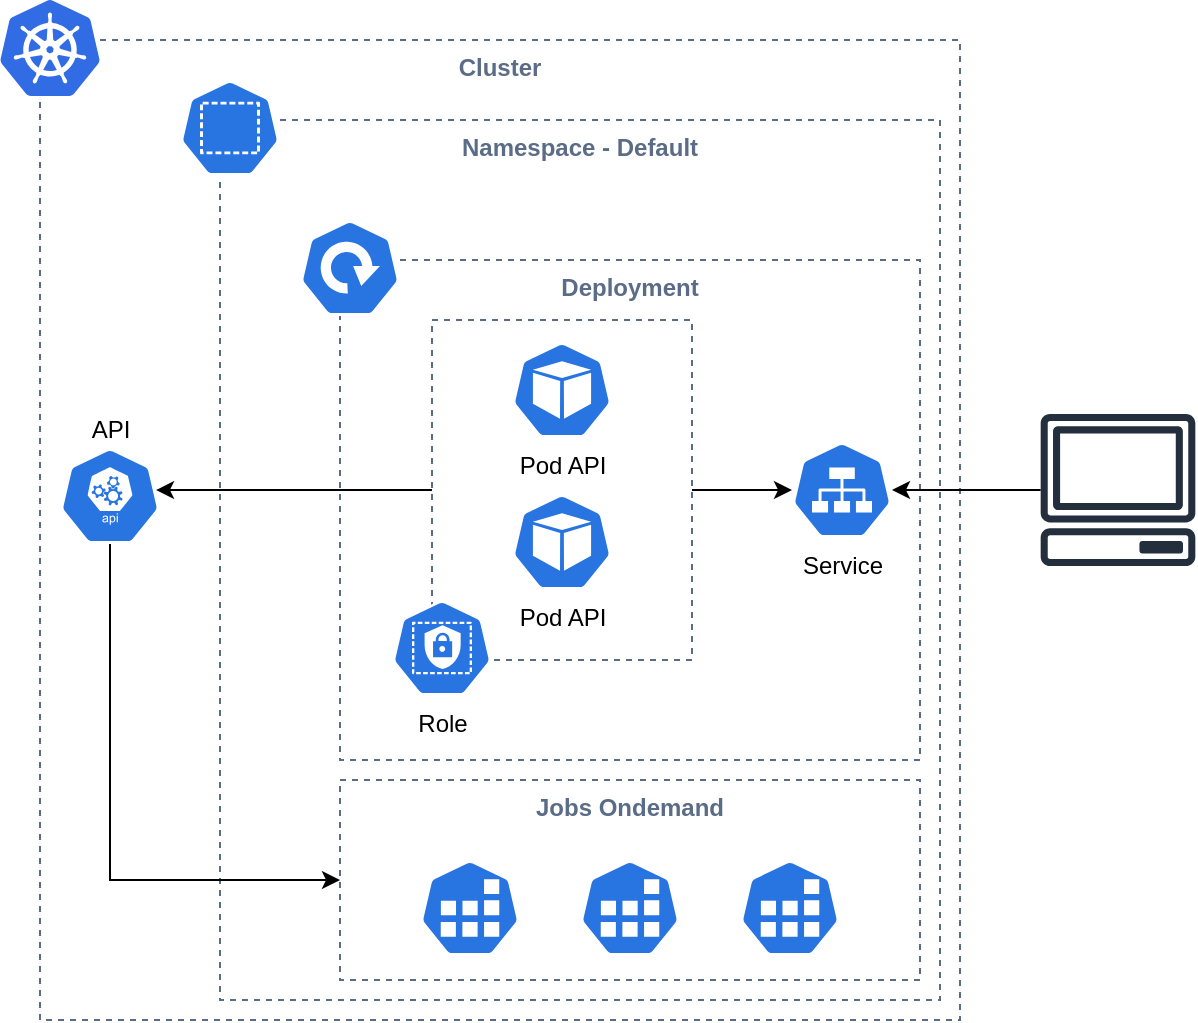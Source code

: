 <mxfile version="19.0.2" type="device"><diagram id="Ht1M8jgEwFfnCIfOTk4-" name="Page-1"><mxGraphModel dx="1182" dy="875" grid="1" gridSize="10" guides="1" tooltips="1" connect="1" arrows="1" fold="1" page="1" pageScale="1" pageWidth="1169" pageHeight="827" math="0" shadow="0"><root><mxCell id="0"/><mxCell id="1" parent="0"/><mxCell id="gheky7fsHihh8EZgZ4-D-19" value="Cluster" style="fillColor=none;strokeColor=#5A6C86;dashed=1;verticalAlign=top;fontStyle=1;fontColor=#5A6C86;" vertex="1" parent="1"><mxGeometry x="280" y="210" width="460" height="490" as="geometry"/></mxCell><mxCell id="gheky7fsHihh8EZgZ4-D-18" value="Namespace - Default" style="fillColor=none;strokeColor=#5A6C86;dashed=1;verticalAlign=top;fontStyle=1;fontColor=#5A6C86;" vertex="1" parent="1"><mxGeometry x="370" y="250" width="360" height="440" as="geometry"/></mxCell><mxCell id="gheky7fsHihh8EZgZ4-D-22" value="Jobs Ondemand" style="fillColor=none;strokeColor=#5A6C86;dashed=1;verticalAlign=top;fontStyle=1;fontColor=#5A6C86;" vertex="1" parent="1"><mxGeometry x="430" y="580" width="290" height="100" as="geometry"/></mxCell><mxCell id="gheky7fsHihh8EZgZ4-D-17" value="Deployment" style="fillColor=none;strokeColor=#5A6C86;dashed=1;verticalAlign=top;fontStyle=1;fontColor=#5A6C86;" vertex="1" parent="1"><mxGeometry x="430" y="320" width="290" height="250" as="geometry"/></mxCell><mxCell id="gheky7fsHihh8EZgZ4-D-1" value="" style="sketch=0;html=1;dashed=0;whitespace=wrap;fillColor=#2875E2;strokeColor=#ffffff;points=[[0.005,0.63,0],[0.1,0.2,0],[0.9,0.2,0],[0.5,0,0],[0.995,0.63,0],[0.72,0.99,0],[0.5,1,0],[0.28,0.99,0]];shape=mxgraph.kubernetes.icon;prIcon=job;labelPosition=center;verticalLabelPosition=bottom;align=center;verticalAlign=top;" vertex="1" parent="1"><mxGeometry x="470" y="620" width="50" height="48" as="geometry"/></mxCell><mxCell id="gheky7fsHihh8EZgZ4-D-2" value="" style="sketch=0;html=1;dashed=0;whitespace=wrap;fillColor=#2875E2;strokeColor=#ffffff;points=[[0.005,0.63,0],[0.1,0.2,0],[0.9,0.2,0],[0.5,0,0],[0.995,0.63,0],[0.72,0.99,0],[0.5,1,0],[0.28,0.99,0]];shape=mxgraph.kubernetes.icon;prIcon=ns;labelPosition=center;verticalLabelPosition=bottom;align=center;verticalAlign=top;" vertex="1" parent="1"><mxGeometry x="350" y="230" width="50" height="48" as="geometry"/></mxCell><mxCell id="gheky7fsHihh8EZgZ4-D-4" value="" style="sketch=0;html=1;dashed=0;whitespace=wrap;fillColor=#2875E2;strokeColor=#ffffff;points=[[0.005,0.63,0],[0.1,0.2,0],[0.9,0.2,0],[0.5,0,0],[0.995,0.63,0],[0.72,0.99,0],[0.5,1,0],[0.28,0.99,0]];shape=mxgraph.kubernetes.icon;prIcon=deploy;labelPosition=center;verticalLabelPosition=bottom;align=center;verticalAlign=top;" vertex="1" parent="1"><mxGeometry x="410" y="300" width="50" height="48" as="geometry"/></mxCell><mxCell id="gheky7fsHihh8EZgZ4-D-8" value="" style="sketch=0;aspect=fixed;html=1;points=[];align=center;image;fontSize=12;image=img/lib/mscae/Kubernetes.svg;" vertex="1" parent="1"><mxGeometry x="260" y="190" width="50" height="48" as="geometry"/></mxCell><mxCell id="gheky7fsHihh8EZgZ4-D-9" value="Service" style="sketch=0;html=1;dashed=0;whitespace=wrap;fillColor=#2875E2;strokeColor=#ffffff;points=[[0.005,0.63,0],[0.1,0.2,0],[0.9,0.2,0],[0.5,0,0],[0.995,0.63,0],[0.72,0.99,0],[0.5,1,0],[0.28,0.99,0]];shape=mxgraph.kubernetes.icon;prIcon=svc;labelPosition=center;verticalLabelPosition=bottom;align=center;verticalAlign=top;" vertex="1" parent="1"><mxGeometry x="656" y="411" width="50" height="48" as="geometry"/></mxCell><mxCell id="gheky7fsHihh8EZgZ4-D-23" style="edgeStyle=orthogonalEdgeStyle;rounded=0;orthogonalLoop=1;jettySize=auto;html=1;entryX=0;entryY=0.5;entryDx=0;entryDy=0;" edge="1" parent="1" source="gheky7fsHihh8EZgZ4-D-11" target="gheky7fsHihh8EZgZ4-D-22"><mxGeometry relative="1" as="geometry"><Array as="points"><mxPoint x="315" y="630"/></Array></mxGeometry></mxCell><mxCell id="gheky7fsHihh8EZgZ4-D-11" value="API" style="sketch=0;html=1;dashed=0;whitespace=wrap;fillColor=#2875E2;strokeColor=#ffffff;points=[[0.005,0.63,0],[0.1,0.2,0],[0.9,0.2,0],[0.5,0,0],[0.995,0.63,0],[0.72,0.99,0],[0.5,1,0],[0.28,0.99,0]];shape=mxgraph.kubernetes.icon;prIcon=api;labelPosition=center;verticalLabelPosition=top;align=center;verticalAlign=bottom;" vertex="1" parent="1"><mxGeometry x="290" y="414" width="50" height="48" as="geometry"/></mxCell><mxCell id="gheky7fsHihh8EZgZ4-D-14" value="" style="group" vertex="1" connectable="0" parent="1"><mxGeometry x="490" y="300" width="190" height="208" as="geometry"/></mxCell><mxCell id="gheky7fsHihh8EZgZ4-D-13" value="" style="fillColor=none;strokeColor=#5A6C86;dashed=1;verticalAlign=top;fontStyle=0;fontColor=#5A6C86;" vertex="1" parent="gheky7fsHihh8EZgZ4-D-14"><mxGeometry x="-14" y="50" width="130" height="170" as="geometry"/></mxCell><mxCell id="gheky7fsHihh8EZgZ4-D-6" value="Pod API" style="sketch=0;html=1;dashed=0;whitespace=wrap;fillColor=#2875E2;strokeColor=#ffffff;points=[[0.005,0.63,0],[0.1,0.2,0],[0.9,0.2,0],[0.5,0,0],[0.995,0.63,0],[0.72,0.99,0],[0.5,1,0],[0.28,0.99,0]];shape=mxgraph.kubernetes.icon;prIcon=pod;labelPosition=center;verticalLabelPosition=bottom;align=center;verticalAlign=top;" vertex="1" parent="gheky7fsHihh8EZgZ4-D-14"><mxGeometry x="-44" y="61" width="190" height="48" as="geometry"/></mxCell><mxCell id="gheky7fsHihh8EZgZ4-D-12" value="Pod API" style="sketch=0;html=1;dashed=0;whitespace=wrap;fillColor=#2875E2;strokeColor=#ffffff;points=[[0.005,0.63,0],[0.1,0.2,0],[0.9,0.2,0],[0.5,0,0],[0.995,0.63,0],[0.72,0.99,0],[0.5,1,0],[0.28,0.99,0]];shape=mxgraph.kubernetes.icon;prIcon=pod;labelPosition=center;verticalLabelPosition=bottom;align=center;verticalAlign=top;" vertex="1" parent="gheky7fsHihh8EZgZ4-D-14"><mxGeometry x="-44" y="137" width="190" height="48" as="geometry"/></mxCell><mxCell id="gheky7fsHihh8EZgZ4-D-7" value="Role" style="sketch=0;html=1;dashed=0;whitespace=wrap;fillColor=#2875E2;strokeColor=#ffffff;points=[[0.005,0.63,0],[0.1,0.2,0],[0.9,0.2,0],[0.5,0,0],[0.995,0.63,0],[0.72,0.99,0],[0.5,1,0],[0.28,0.99,0]];shape=mxgraph.kubernetes.icon;prIcon=role;labelPosition=center;verticalLabelPosition=bottom;align=center;verticalAlign=top;" vertex="1" parent="gheky7fsHihh8EZgZ4-D-14"><mxGeometry x="-34" y="190" width="50" height="48" as="geometry"/></mxCell><mxCell id="gheky7fsHihh8EZgZ4-D-15" value="" style="edgeStyle=orthogonalEdgeStyle;rounded=0;orthogonalLoop=1;jettySize=auto;html=1;" edge="1" parent="1" source="gheky7fsHihh8EZgZ4-D-13" target="gheky7fsHihh8EZgZ4-D-9"><mxGeometry relative="1" as="geometry"/></mxCell><mxCell id="gheky7fsHihh8EZgZ4-D-16" style="edgeStyle=orthogonalEdgeStyle;rounded=0;orthogonalLoop=1;jettySize=auto;html=1;entryX=0.96;entryY=0.438;entryDx=0;entryDy=0;entryPerimeter=0;exitX=0;exitY=0.5;exitDx=0;exitDy=0;" edge="1" parent="1" source="gheky7fsHihh8EZgZ4-D-13" target="gheky7fsHihh8EZgZ4-D-11"><mxGeometry relative="1" as="geometry"/></mxCell><mxCell id="gheky7fsHihh8EZgZ4-D-20" value="" style="sketch=0;html=1;dashed=0;whitespace=wrap;fillColor=#2875E2;strokeColor=#ffffff;points=[[0.005,0.63,0],[0.1,0.2,0],[0.9,0.2,0],[0.5,0,0],[0.995,0.63,0],[0.72,0.99,0],[0.5,1,0],[0.28,0.99,0]];shape=mxgraph.kubernetes.icon;prIcon=job;labelPosition=center;verticalLabelPosition=bottom;align=center;verticalAlign=top;" vertex="1" parent="1"><mxGeometry x="550" y="620" width="50" height="48" as="geometry"/></mxCell><mxCell id="gheky7fsHihh8EZgZ4-D-21" value="" style="sketch=0;html=1;dashed=0;whitespace=wrap;fillColor=#2875E2;strokeColor=#ffffff;points=[[0.005,0.63,0],[0.1,0.2,0],[0.9,0.2,0],[0.5,0,0],[0.995,0.63,0],[0.72,0.99,0],[0.5,1,0],[0.28,0.99,0]];shape=mxgraph.kubernetes.icon;prIcon=job;labelPosition=center;verticalLabelPosition=bottom;align=center;verticalAlign=top;" vertex="1" parent="1"><mxGeometry x="630" y="620" width="50" height="48" as="geometry"/></mxCell><mxCell id="gheky7fsHihh8EZgZ4-D-26" style="edgeStyle=orthogonalEdgeStyle;rounded=0;orthogonalLoop=1;jettySize=auto;html=1;" edge="1" parent="1" source="gheky7fsHihh8EZgZ4-D-25" target="gheky7fsHihh8EZgZ4-D-9"><mxGeometry relative="1" as="geometry"/></mxCell><mxCell id="gheky7fsHihh8EZgZ4-D-25" value="" style="sketch=0;outlineConnect=0;fontColor=#232F3E;gradientColor=none;fillColor=#232F3D;strokeColor=none;dashed=0;verticalLabelPosition=bottom;verticalAlign=top;align=center;html=1;fontSize=12;fontStyle=0;aspect=fixed;pointerEvents=1;shape=mxgraph.aws4.client;" vertex="1" parent="1"><mxGeometry x="780" y="397" width="78" height="76" as="geometry"/></mxCell></root></mxGraphModel></diagram></mxfile>